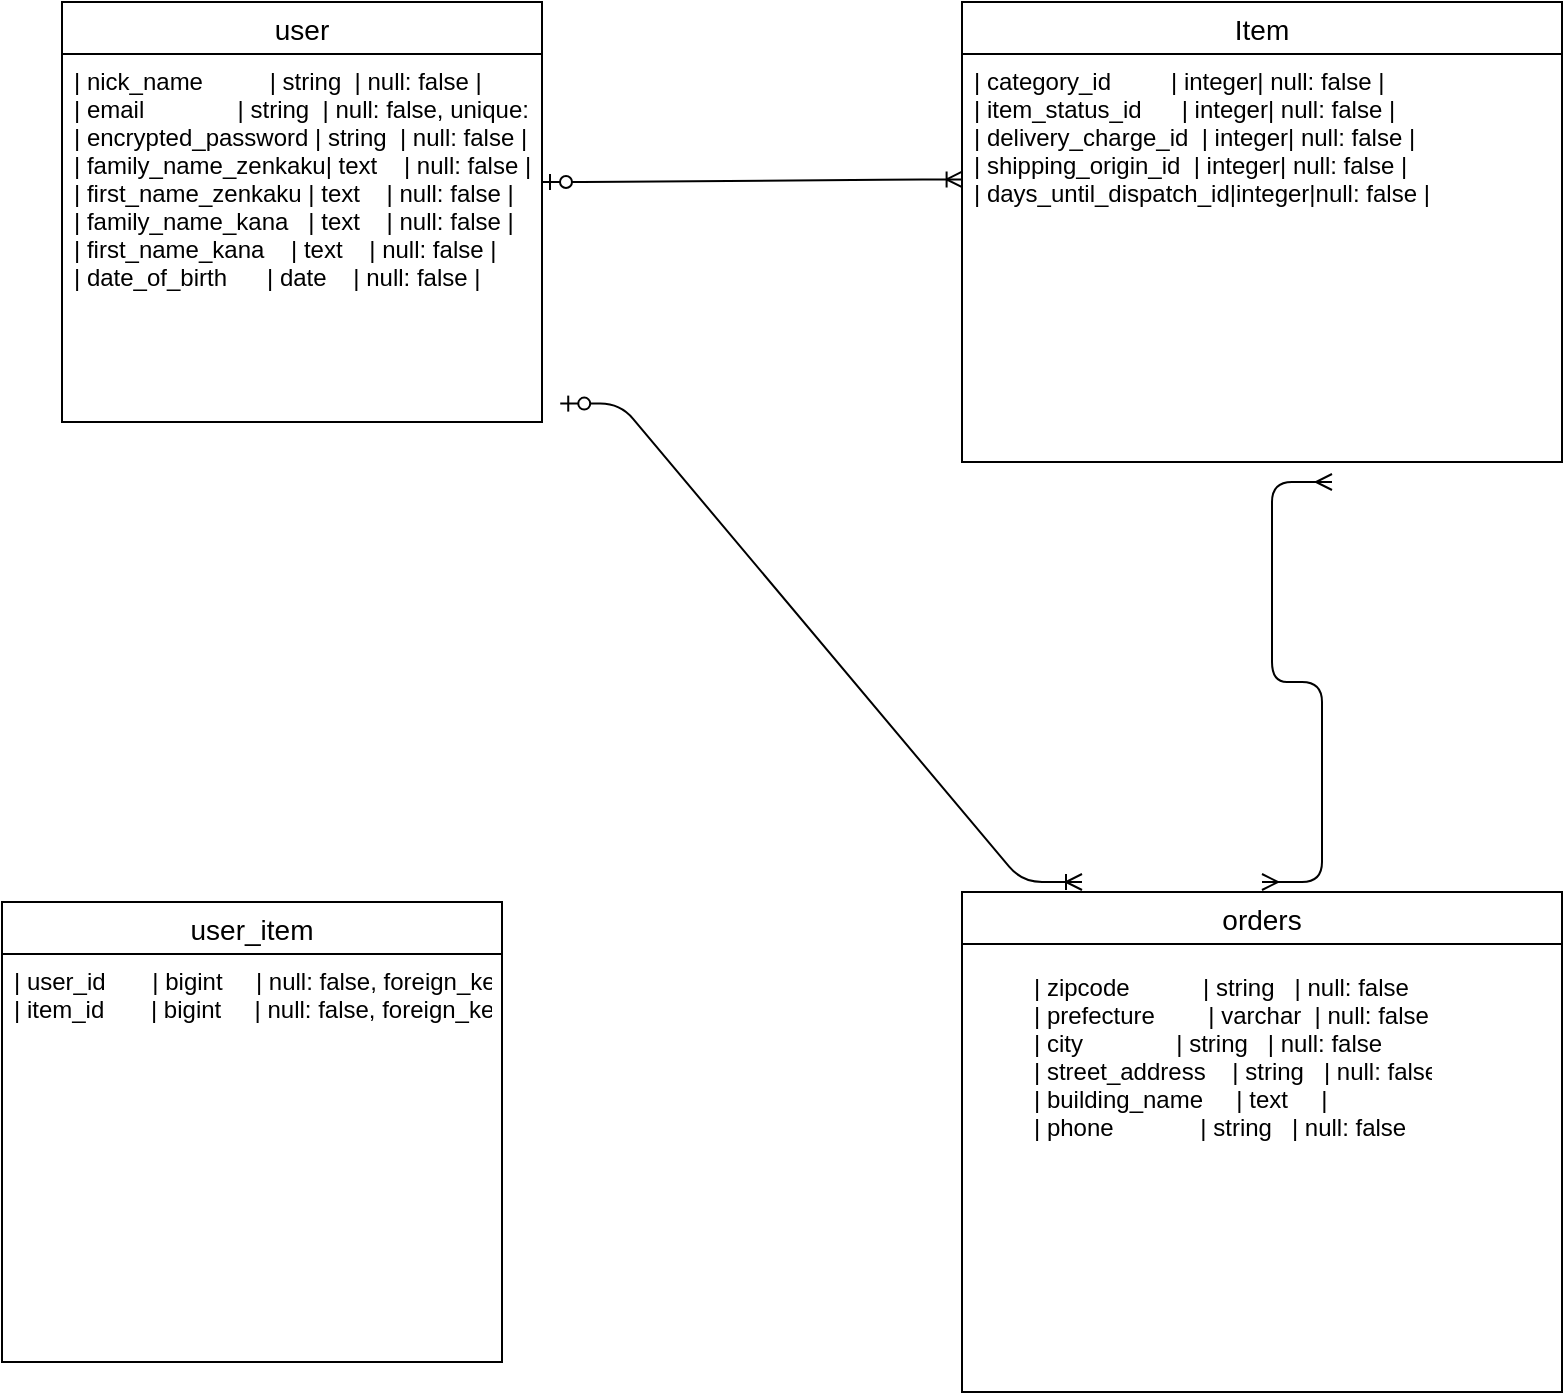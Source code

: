 <mxfile>
    <diagram id="fHEHaSDQHhRCbfdkMUWj" name="ページ1">
        <mxGraphModel dx="1092" dy="502" grid="1" gridSize="10" guides="1" tooltips="1" connect="1" arrows="1" fold="1" page="1" pageScale="1" pageWidth="827" pageHeight="1169" math="0" shadow="0">
            <root>
                <mxCell id="0"/>
                <mxCell id="1" parent="0"/>
                <mxCell id="2" value="user" style="swimlane;fontStyle=0;childLayout=stackLayout;horizontal=1;startSize=26;horizontalStack=0;resizeParent=1;resizeParentMax=0;resizeLast=0;collapsible=1;marginBottom=0;align=center;fontSize=14;" parent="1" vertex="1">
                    <mxGeometry x="70" y="130" width="240" height="210" as="geometry"/>
                </mxCell>
                <mxCell id="3" value="| nick_name          | string  | null: false |&#10;| email              | string  | null: false, unique: true |&#10;| encrypted_password | string  | null: false |&#10;| family_name_zenkaku| text    | null: false |&#10;| first_name_zenkaku | text    | null: false |&#10;| family_name_kana   | text    | null: false |&#10;| first_name_kana    | text    | null: false |&#10;| date_of_birth      | date    | null: false |&#10;" style="text;strokeColor=none;fillColor=none;spacingLeft=4;spacingRight=4;overflow=hidden;rotatable=0;points=[[0,0.5],[1,0.5]];portConstraint=eastwest;fontSize=12;" parent="2" vertex="1">
                    <mxGeometry y="26" width="240" height="184" as="geometry"/>
                </mxCell>
                <mxCell id="6" value="Item" style="swimlane;fontStyle=0;childLayout=stackLayout;horizontal=1;startSize=26;horizontalStack=0;resizeParent=1;resizeParentMax=0;resizeLast=0;collapsible=1;marginBottom=0;align=center;fontSize=14;" parent="1" vertex="1">
                    <mxGeometry x="520" y="130" width="300" height="230" as="geometry"/>
                </mxCell>
                <mxCell id="7" value="| category_id         | integer| null: false |&#10;| item_status_id      | integer| null: false |&#10;| delivery_charge_id  | integer| null: false |&#10;| shipping_origin_id  | integer| null: false |&#10;| days_until_dispatch_id|integer|null: false |&#10;" style="text;strokeColor=none;fillColor=none;spacingLeft=4;spacingRight=4;overflow=hidden;rotatable=0;points=[[0,0.5],[1,0.5]];portConstraint=eastwest;fontSize=12;" parent="6" vertex="1">
                    <mxGeometry y="26" width="300" height="204" as="geometry"/>
                </mxCell>
                <mxCell id="13" value="" style="edgeStyle=entityRelationEdgeStyle;fontSize=12;html=1;endArrow=ERoneToMany;startArrow=ERzeroToOne;entryX=0.001;entryY=1.091;entryDx=0;entryDy=0;entryPerimeter=0;" parent="1" edge="1">
                    <mxGeometry width="100" height="100" relative="1" as="geometry">
                        <mxPoint x="310" y="220" as="sourcePoint"/>
                        <mxPoint x="520.3" y="218.73" as="targetPoint"/>
                    </mxGeometry>
                </mxCell>
                <mxCell id="14" value="user_item" style="swimlane;fontStyle=0;childLayout=stackLayout;horizontal=1;startSize=26;horizontalStack=0;resizeParent=1;resizeParentMax=0;resizeLast=0;collapsible=1;marginBottom=0;align=center;fontSize=14;" parent="1" vertex="1">
                    <mxGeometry x="40" y="580" width="250" height="230" as="geometry"/>
                </mxCell>
                <mxCell id="16" value="| user_id       | bigint     | null: false, foreign_key: true |&#10;| item_id       | bigint     | null: false, foreign_key: true |&#10;" style="text;strokeColor=none;fillColor=none;spacingLeft=4;spacingRight=4;overflow=hidden;rotatable=0;points=[[0,0.5],[1,0.5]];portConstraint=eastwest;fontSize=12;" parent="14" vertex="1">
                    <mxGeometry y="26" width="250" height="204" as="geometry"/>
                </mxCell>
                <mxCell id="22" value="orders" style="swimlane;fontStyle=0;childLayout=stackLayout;horizontal=1;startSize=26;horizontalStack=0;resizeParent=1;resizeParentMax=0;resizeLast=0;collapsible=1;marginBottom=0;align=center;fontSize=14;" parent="1" vertex="1">
                    <mxGeometry x="520" y="575" width="300" height="250" as="geometry"/>
                </mxCell>
                <mxCell id="23" value="| zipcode           | string   | null: false          |&#10;| prefecture        | varchar  | null: false          |&#10;| city              | string   | null: false          |&#10;| street_address    | string   | null: false          |&#10;| building_name     | text     |                      |&#10;| phone             | string   | null: false          |&#10;" style="text;strokeColor=none;fillColor=none;spacingLeft=4;spacingRight=4;overflow=hidden;rotatable=0;points=[[0,0.5],[1,0.5]];portConstraint=eastwest;fontSize=12;" parent="1" vertex="1">
                    <mxGeometry x="550" y="609" width="210" height="204" as="geometry"/>
                </mxCell>
                <mxCell id="48" value="" style="edgeStyle=entityRelationEdgeStyle;fontSize=12;html=1;endArrow=ERoneToMany;startArrow=ERzeroToOne;exitX=1.038;exitY=0.95;exitDx=0;exitDy=0;exitPerimeter=0;" edge="1" parent="1" source="3">
                    <mxGeometry width="100" height="100" relative="1" as="geometry">
                        <mxPoint x="308" y="381.27" as="sourcePoint"/>
                        <mxPoint x="580" y="570" as="targetPoint"/>
                    </mxGeometry>
                </mxCell>
                <mxCell id="53" value="" style="edgeStyle=entityRelationEdgeStyle;fontSize=12;html=1;endArrow=ERmany;startArrow=ERmany;" edge="1" parent="1">
                    <mxGeometry width="100" height="100" relative="1" as="geometry">
                        <mxPoint x="670" y="570" as="sourcePoint"/>
                        <mxPoint x="705" y="370" as="targetPoint"/>
                    </mxGeometry>
                </mxCell>
            </root>
        </mxGraphModel>
    </diagram>
</mxfile>